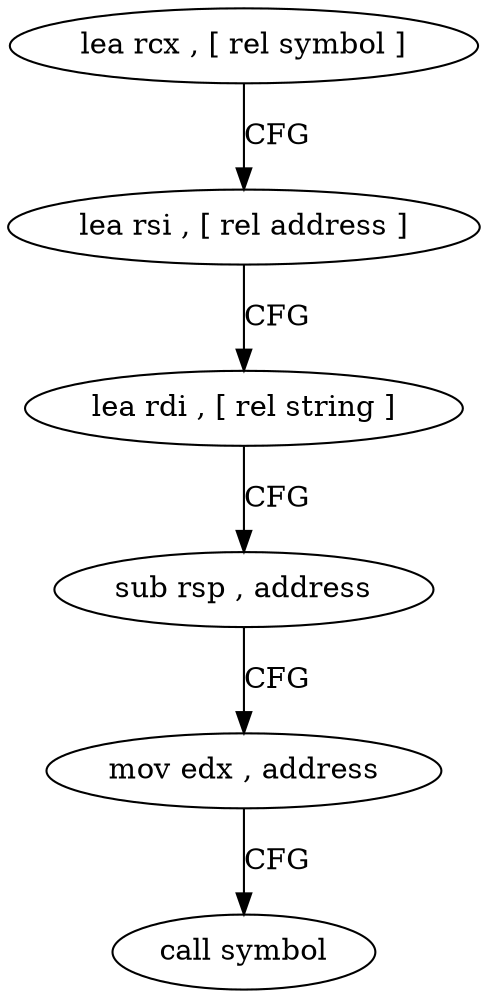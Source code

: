 digraph "func" {
"76560" [label = "lea rcx , [ rel symbol ]" ]
"76567" [label = "lea rsi , [ rel address ]" ]
"76574" [label = "lea rdi , [ rel string ]" ]
"76581" [label = "sub rsp , address" ]
"76585" [label = "mov edx , address" ]
"76590" [label = "call symbol" ]
"76560" -> "76567" [ label = "CFG" ]
"76567" -> "76574" [ label = "CFG" ]
"76574" -> "76581" [ label = "CFG" ]
"76581" -> "76585" [ label = "CFG" ]
"76585" -> "76590" [ label = "CFG" ]
}

